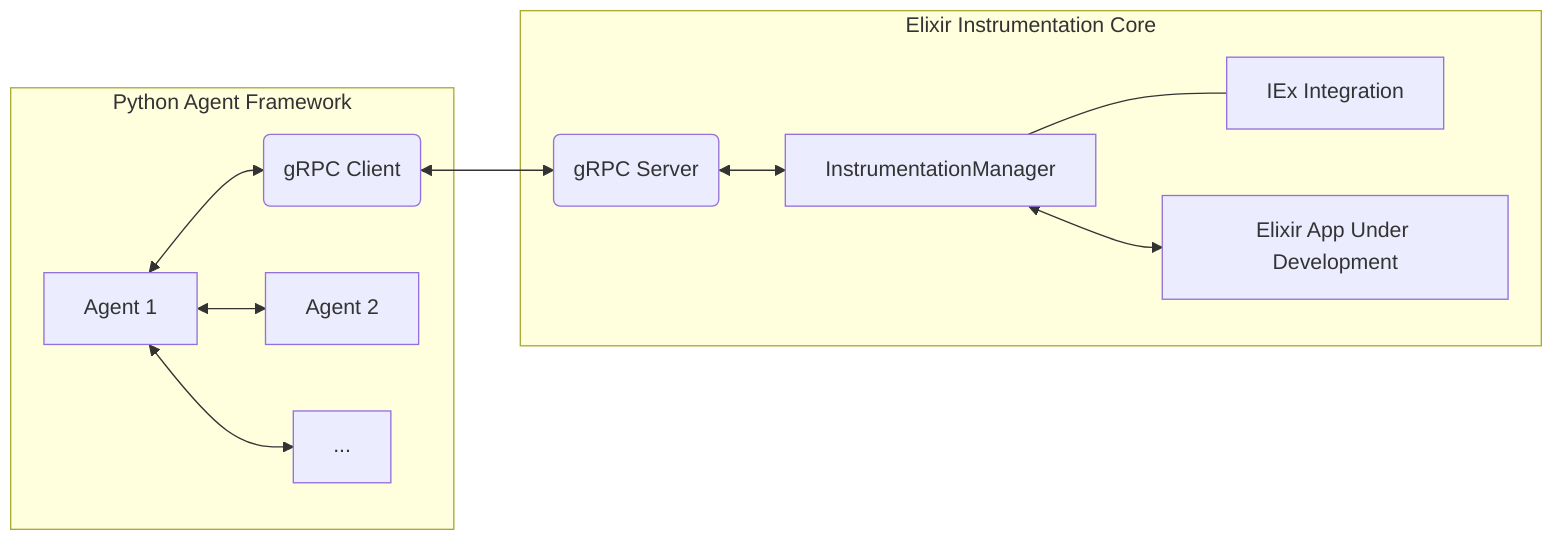graph LR
    subgraph Python Agent Framework
        A[Agent 1] <--> B(gRPC Client);
        A <--> C[Agent 2];
        A <--> D[...];
    end
    subgraph Elixir Instrumentation Core
        E(gRPC Server) <--> F[InstrumentationManager];
        F --- G[IEx Integration];
        F <--> H[Elixir App Under Development];
    end
    B <--> E;